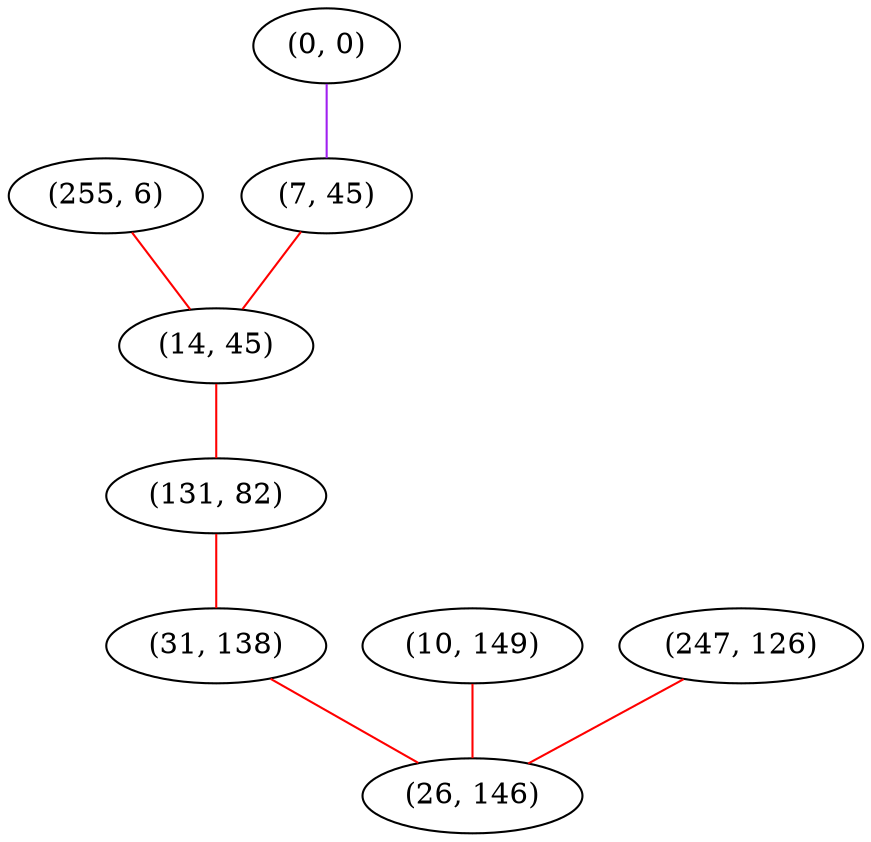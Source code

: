 graph "" {
"(255, 6)";
"(0, 0)";
"(7, 45)";
"(10, 149)";
"(14, 45)";
"(247, 126)";
"(131, 82)";
"(31, 138)";
"(26, 146)";
"(255, 6)" -- "(14, 45)"  [color=red, key=0, weight=1];
"(0, 0)" -- "(7, 45)"  [color=purple, key=0, weight=4];
"(7, 45)" -- "(14, 45)"  [color=red, key=0, weight=1];
"(10, 149)" -- "(26, 146)"  [color=red, key=0, weight=1];
"(14, 45)" -- "(131, 82)"  [color=red, key=0, weight=1];
"(247, 126)" -- "(26, 146)"  [color=red, key=0, weight=1];
"(131, 82)" -- "(31, 138)"  [color=red, key=0, weight=1];
"(31, 138)" -- "(26, 146)"  [color=red, key=0, weight=1];
}
